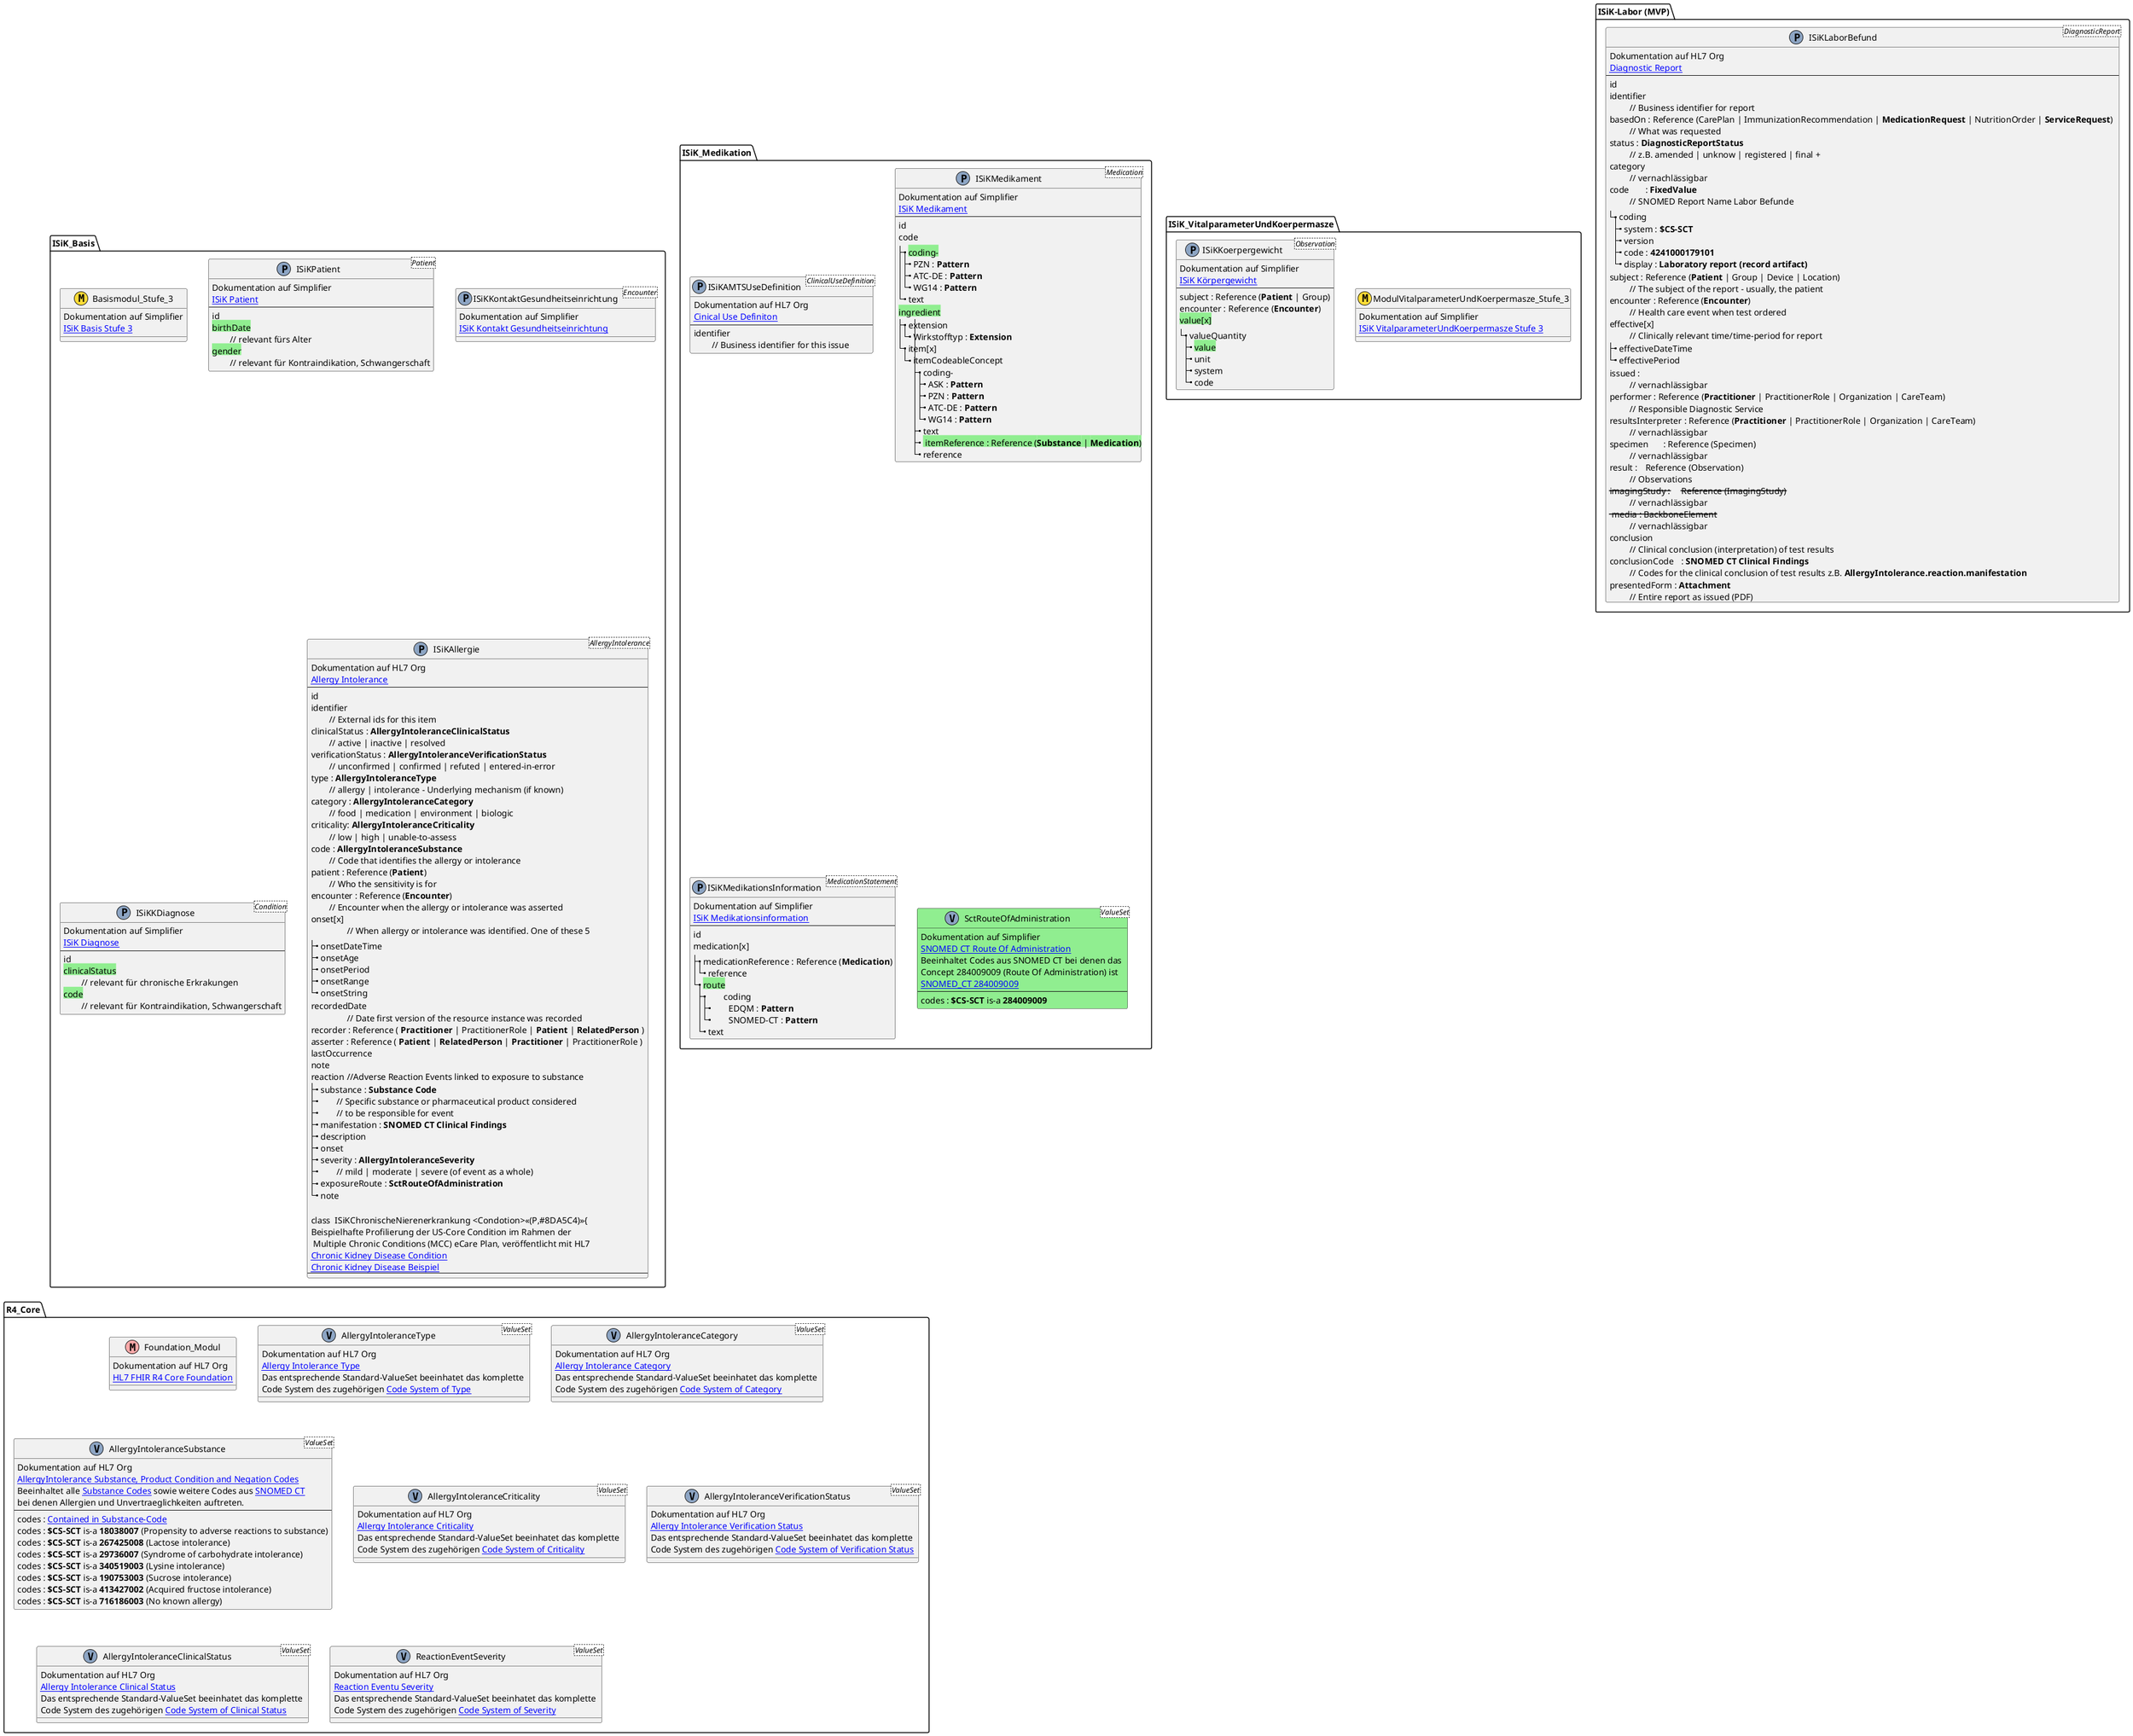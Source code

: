 @startuml amts_infomodell

' verhindere Probleme mit gewinkelten Krähenfüßen
'skinparam linetype ortho
 
' package Dummy{
' Entität01 }|..|| Entität02
' Entität03 }o..o| Entität04
' Entität05 ||--o{ Entität06
' Entität07 |o--|| Entität08
' }
 
 ' TODO:
 ' Vervollständigen im Sinne von: https://github.com/gematik/spec-ISiK-Medikation/blob/rc/main-stufe-4/Material/docs/Medikation%20Abgleich%20bestehende%20Spezifikationen.xlsx

namespace ISiK_VitalparameterUndKoerpermasze {
   class ModulVitalparameterUndKoerpermasze_Stufe_3 <<(M,#FFDC36)>>{
      Dokumentation auf Simplifier 
      [[https://simplifier.net/isik-vitalparameter-und-koerpermasze-v3/~introduction ISiK VitalparameterUndKoerpermasze Stufe 3]]
   }
   class ISiKKoerpergewicht <Observation><<(P,#8DA5C4)>>{
      Dokumentation auf Simplifier 
      [[https://simplifier.net/isik-vitalparameter-und-koerpermasze-v3/isikkoerpergewicht ISiK Körpergewicht]]
      ---
      subject : Reference (**Patient** | Group)
      encounter : Reference (**Encounter**)
      <back:LightGreen>value[x]</back>
      |_ valueQuantity
         |_ <back:LightGreen>value</back>
         |_ unit
         |_ system
         |_ code
   }
}

namespace ISiK_Basis {
   class Basismodul_Stufe_3 <<(M,#FFDC36)>>{
      Dokumentation auf Simplifier 
      [[https://simplifier.net/isik-basis-v3/~introduction ISiK Basis Stufe 3]]
   }
   class ISiKPatient <Patient><<(P,#8DA5C4)>>{
      Dokumentation auf Simplifier 
      [[https://simplifier.net/isik-basis-v3/isikpatient ISiK Patient]]
      ---
      id
      <back:LightGreen>birthDate</back> \n\t// relevant fürs Alter
      <back:LightGreen>gender</back> \n\t// relevant für Kontraindikation, Schwangerschaft
   }
   class ISiKKontaktGesundheitseinrichtung <Encounter><<(P,#8DA5C4)>>{
      Dokumentation auf Simplifier 
      [[https://simplifier.net/isik-basis-v3/isikkontaktgesundheitseinrichtung ISiK Kontakt Gesundheitseinrichtung]]
   }
   class ISiKKDiagnose <Condition><<(P,#8DA5C4)>>{
      Dokumentation auf Simplifier 
      [[https://simplifier.net/isik-basis-v3/isikdiagnose ISiK Diagnose]]
      ---
      id
      <back:LightGreen>clinicalStatus</back> \n\t// relevant für chronische Erkrakungen
      <back:LightGreen>code</back> \n\t// relevant für Kontraindikation, Schwangerschaft
   }
   
   class  ISiKAllergie <AllergyIntolerance><<(P,#8DA5C4)>>{
      Dokumentation auf HL7 Org 
      [[https://www.hl7.org/fhir/R4/allergyintolerance.html Allergy Intolerance]]
      ---
      id
      identifier           \n\t// External ids for this item
      clinicalStatus : **AllergyIntoleranceClinicalStatus**       \n\t// active | inactive | resolved
      verificationStatus : **AllergyIntoleranceVerificationStatus**  \n\t// unconfirmed | confirmed | refuted | entered-in-error
      type : **AllergyIntoleranceType** \n\t// allergy | intolerance - Underlying mechanism (if known)
      category : **AllergyIntoleranceCategory** \n\t// food | medication | environment | biologic
      criticality: **AllergyIntoleranceCriticality** \n\t// low | high | unable-to-assess
      code : **AllergyIntoleranceSubstance** \n\t// Code that identifies the allergy or intolerance
      patient : Reference (**Patient**) \n\t// Who the sensitivity is for
      encounter : Reference (**Encounter**) \n\t// Encounter when the allergy or intolerance was asserted
      onset[x] \n\t\t// When allergy or intolerance was identified. One of these 5
      |_ onsetDateTime
      |_ onsetAge
      |_ onsetPeriod
      |_ onsetRange
      |_ onsetString
      recordedDate \n\t\t// Date first version of the resource instance was recorded
      recorder : Reference ( **Practitioner** | PractitionerRole | **Patient** | **RelatedPerson** )	
      asserter : Reference ( **Patient** | **RelatedPerson** | **Practitioner** | PractitionerRole )
      lastOccurrence
      note 
      reaction \t//Adverse Reaction Events linked to exposure to substance
      |_ substance : **Substance Code** \n\t// Specific substance or pharmaceutical product considered \n\t// to be responsible for event
      |_ manifestation : **SNOMED CT Clinical Findings**
      |_ description
      |_ onset
      |_ severity : **AllergyIntoleranceSeverity**	\n\t// mild | moderate | severe (of event as a whole)
      |_ exposureRoute : **SctRouteOfAdministration**
      |_ note

   class  ISiKChronischeNierenerkrankung <Condotion><<(P,#8DA5C4)>>{
      Beispielhafte Profilierung der US-Core Condition im Rahmen der \n Multiple Chronic Conditions (MCC) eCare Plan, veröffentlicht mit HL7 
      [[https://trifolia-fhir.lantanagroup.com/igs/lantana_hapi_r4/MCC-IG/StructureDefinition-ChronicKidneyDisease.html Chronic Kidney Disease Condition]]
      [[https://trifolia-fhir.lantanagroup.com/igs/lantana_hapi_r4/MCC-IG/Condition-f202.html Chronic Kidney Disease Beispiel]]
      ---
   }

}

namespace ISiK_Medikation {

   class  ISiKAMTSUseDefinition <ClinicalUseDefinition><<(P,#8DA5C4)>>{
      Dokumentation auf HL7 Org 
      [[https://build.fhir.org/clinicalusedefinition.html Cinical Use Definiton]]
      ---
      identifier  \n\t// Business identifier for this issue
'  "type" : "<code>", // R!  indication | contraindication | interaction | undesirable-effect | warning
'  "category" : [{ CodeableConcept }], // A categorisation of the issue, primarily for dividing warnings into subject heading areas such as "Pregnancy", "Overdose"
'  "subject" : [{ Reference(ActivityDefinition|BiologicallyDerivedProduct|
'   Device|DeviceDefinition|Medication|MedicinalProductDefinition|
'   NutritionProduct|PlanDefinition|Substance) }], // The medication, product, substance, device, procedure etc. for which this is an indication, contraindication, interaction, undesirable effect, or warning
'  "status" : { CodeableConcept }, // Whether this is a current issue or one that has been retired etc
'  "contraindication" : { // I Specifics for when this is a contraindication
'    "diseaseSymptomProcedure" : { CodeableReference(ObservationDefinition) }, // The situation that is being documented as contraindicating against this item
'    "diseaseStatus" : { CodeableReference(ObservationDefinition) }, // The status of the disease or symptom for the contraindication
'    "comorbidity" : [{ CodeableReference(ObservationDefinition) }], // A comorbidity (concurrent condition) or coinfection
'    "indication" : [{ Reference(ClinicalUseDefinition) }], // The indication which this is a contraidication for
'    "applicability" : { Expression }, // An expression that returns true or false, indicating whether the indication is applicable or not, after having applied its other elements
'    "otherTherapy" : [{ // Information about use of the product in relation to other therapies described as part of the contraindication
'      "relationshipType" : { CodeableConcept }, // R!  The type of relationship between the product indication/contraindication and another therapy
'      "treatment" : { CodeableReference(ActivityDefinition|
'     BiologicallyDerivedProduct|Medication|MedicinalProductDefinition|
'     NutritionProduct|Substance|SubstanceDefinition) } // R!  Reference to a specific medication, substance etc. as part of an indication or contraindication
'    }]
'  },
'  "indication" : { // I Specifics for when this is an indication
'    "diseaseSymptomProcedure" : { CodeableReference(ObservationDefinition) }, // The situation that is being documented as an indicaton for this item
'    "diseaseStatus" : { CodeableReference(ObservationDefinition) }, // The status of the disease or symptom for the indication
'    "comorbidity" : [{ CodeableReference(ObservationDefinition) }], // A comorbidity or coinfection as part of the indication
'    "intendedEffect" : { CodeableReference(ObservationDefinition) }, // The intended effect, aim or strategy to be achieved
'    // duration[x]: Timing or duration information. One of these 2:
'    "durationRange" : { Range },
'    "durationString" : "<string>",
'    "undesirableEffect" : [{ Reference(ClinicalUseDefinition) }], // An unwanted side effect or negative outcome of the subject of this resource when being used for this indication
'    "applicability" : { Expression }, // An expression that returns true or false, indicating whether the indication is applicable or not, after having applied its other elements
'    "otherTherapy" : [{ Content as for ClinicalUseDefinition.contraindication.otherTherapy }] // The use of the medicinal product in relation to other therapies described as part of the indication
'  },
'  "interaction" : { // I Specifics for when this is an interaction
'    "interactant" : [{ // The specific medication, product, food etc. or laboratory test that interacts
'      // item[x]: The specific medication, product, food etc. or laboratory test that interacts. One of these 2:
'      "itemReference" : { Reference(BiologicallyDerivedProduct|Medication|
'     MedicinalProductDefinition|NutritionProduct|ObservationDefinition|Substance) },
'      "itemCodeableConcept" : { CodeableConcept }
'    }],
'    "type" : { CodeableConcept }, // The type of the interaction e.g. drug-drug interaction, drug-lab test interaction
'    "effect" : { CodeableReference(ObservationDefinition) }, // The effect of the interaction, for example "reduced gastric absorption of primary medication"
'    "incidence" : { CodeableConcept }, // The incidence of the interaction, e.g. theoretical, observed
'    "management" : [{ CodeableConcept }] // Actions for managing the interaction
'  },
'  "population" : [{ Reference(Group) }], // The population group to which this applies
'  "library" : ["<canonical(Library)>"], // Logic used by the clinical use definition
'  "undesirableEffect" : { // I A possible negative outcome from the use of this treatment
'    "symptomConditionEffect" : { CodeableReference(ObservationDefinition) }, // The situation in which the undesirable effect may manifest
'    "classification" : { CodeableConcept }, // High level classification of the effect
'    "frequencyOfOccurrence" : { CodeableConcept } // How often the effect is seen
'  },
'  "warning" : { // I Critical environmental, health or physical risks or hazards. For example 'Do not operate heavy machinery', 'May cause drowsiness'
'    "description" : "<markdown>", // A textual definition of this warning, with formatting
'    "code" : { CodeableConcept } // A coded or unformatted textual definition of this warning
'   }
   }
   class ISiKMedikament <Medication><<(P,#8DA5C4)>>{
      Dokumentation auf Simplifier 
      [[https://simplifier.net/isik-medikation-v3/isikmedikament ISiK Medikament]]
      --
      id
      code
      |_ <back:LightGreen>coding­</back>
         |_ PZN : **Pattern**
         |_ ATC-DE : **Pattern**
         |_ WG14 : **Pattern**
      |_ text
      <back:LightGreen>ingredient</back>
      |_ extension
         |_ Wirkstofftyp : **Extension**
      |_ item[x]
         |_ itemCodeableConcept
            |_ coding­
               |_ ASK : **Pattern**
               |_ PZN : **Pattern**
               |_ ATC-DE : **Pattern**
               |_ WG14 : **Pattern**
            |_ text
            |_ <back:LightGreen> itemReference : Reference (**Substance** | **Medication**)</back>
            |_ reference
   }
   'ISiKMedikation::itemReference --> ISiKMedikation

   class ISiKMedikationsInformation <MedicationStatement><<(P,#8DA5C4)>>{
       Dokumentation auf Simplifier 
      [[https://simplifier.net/isik-medikation-v3/isikmedikationsinformation ISiK Medikationsinformation]]
      --
      id	
      medication[x]
      |_ medicationReference : Reference (**Medication**)
         |_ reference
      |_ <back:LightGreen>route</back>
         |_	coding
            |_	EDQM : **Pattern**
            |_	SNOMED-CT : **Pattern**
         |_ text
   }
   'ISiKMedikationsInformation::medicationReference ---> ISiKMedikation
   
   class SctRouteOfAdministration <ValueSet><<(V,#8DA5C4)>> #LightGreen{
      Dokumentation auf Simplifier 
      [[https://simplifier.net/isik-medikation-v3/sctrouteofadministration SNOMED CT Route Of Administration]]
      Beeinhaltet Codes aus SNOMED CT bei denen das \nConcept 284009009 (Route Of Administration) ist
      [[https://simplifier.net/packages/hl7.fhir.r4.core/4.0.1/files/80147 SNOMED_CT 284009009]]
      --
      codes : **$CS-SCT** is-a **284009009**
   }
}

package "ISiK-Labor (MVP)"{

   class  ISiKLaborBefund <DiagnosticReport><<(P,#8DA5C4)>>{
      Dokumentation auf HL7 Org 
      [[http://hl7.org/fhir/R4/diagnosticreport.html Diagnostic Report]]
      --
      id
      identifier \n\t // Business identifier for report
      basedOn : Reference (CarePlan | ImmunizationRecommendation | **MedicationRequest** | NutritionOrder | **ServiceRequest**) \n\t // What was requested
      status : **DiagnosticReportStatus**   \n\t // z.B. amended | unknow | registered | final +
      category \n\t // vernachlässigbar 
      code	: **FixedValue** \n\t // SNOMED Report Name Labor Befunde
      |_ coding 
         |_ system : **$CS-SCT**
         |_ version 
         |_ code : **4241000179101**
         |_ display : **Laboratory report (record artifact)**
      subject : Reference (**Patient** | Group | Device | Location)  \n\t // The subject of the report - usually, the patient
      encounter : Reference (**Encounter**)  \n\t // Health care event when test ordered
      effective[x] \n\t // Clinically relevant time/time-period for report
      |_ effectiveDateTime
      |_ effectivePeriod
      issued : \n\t // vernachlässigbar
      performer : Reference (**Practitioner** | PractitionerRole | Organization | CareTeam)  \n\t // Responsible Diagnostic Service
      resultsInterpreter : Reference (**Practitioner** | PractitionerRole | Organization | CareTeam)  \n\t // vernachlässigbar
      specimen	: Reference (Specimen)  \n\t // vernachlässigbar
      result :	Reference (Observation)  \n\t // Observations
      <s>imagingStudy :	Reference (ImagingStudy)</s>  \n\t // vernachlässigbar
      <s> media : BackboneElement</s>  \n\t // vernachlässigbar
      conclusion \n\t // Clinical conclusion (interpretation) of test results
      conclusionCode	: **SNOMED CT Clinical Findings**  \n\t // Codes for the clinical conclusion of test results z.B. **AllergyIntolerance.reaction.manifestation**
      presentedForm : **Attachment**  \n\t // Entire report as issued (PDF)
   }
}

namespace R4_Core {
   class Foundation_Modul <<(M,#FFAAAA)>>{
      Dokumentation auf HL7 Org
      [[https://hl7.org/fhir/R4/ HL7 FHIR R4 Core Foundation]]
   }

   class AllergyIntoleranceType <ValueSet><<(V,#8DA5C4)>>{
      Dokumentation auf HL7 Org 
      [[https://hl7.org/fhir/R4/valueset-allergy-intolerance-type.html Allergy Intolerance Type]]
      Das entsprechende Standard-ValueSet beeinhatet das komplette \nCode System des zugehörigen [[https://hl7.org/fhir/R4/codesystem-allergy-intolerance-type.html Code System of Type]]
   }

   class AllergyIntoleranceCategory <ValueSet><<(V,#8DA5C4)>>{
      Dokumentation auf HL7 Org 
      [[https://hl7.org/fhir/R4/valueset-allergy-intolerance-category.html Allergy Intolerance Category]]
      Das entsprechende Standard-ValueSet beeinhatet das komplette \nCode System des zugehörigen [[https://hl7.org/fhir/R4/codesystem-allergy-intolerance-category.html Code System of Category]]
   }

   class AllergyIntoleranceSubstance <ValueSet><<(V,#8DA5C4)>>{
      Dokumentation auf HL7 Org 
      [[https://www.hl7.org/fhir/R4/valueset-allergyintolerance-code.html AllergyIntolerance Substance, Product Condition and Negation Codes]]
      Beeinhaltet alle [[https://www.hl7.org/fhir/R4/valueset-substance-code.html Substance Codes]] sowie weitere Codes aus [[http://www.snomed.org/ SNOMED CT]] \nbei denen Allergien und Unvertraeglichkeiten auftreten. 
      --
      codes : [[http://hl7.org/fhir/ValueSet/substance-code Contained in Substance-Code]]
      codes : **$CS-SCT** is-a **18038007** (Propensity to adverse reactions to substance)
      codes : **$CS-SCT** is-a **267425008** (Lactose intolerance)
      codes : **$CS-SCT** is-a **29736007** (Syndrome of carbohydrate intolerance)
      codes : **$CS-SCT** is-a **340519003** (Lysine intolerance)
      codes : **$CS-SCT** is-a **190753003** (Sucrose intolerance)
      codes : **$CS-SCT** is-a **413427002** (Acquired fructose intolerance)
      codes : **$CS-SCT** is-a **716186003** (No known allergy) 
   }

   class AllergyIntoleranceCriticality <ValueSet><<(V,#8DA5C4)>>{
      Dokumentation auf HL7 Org 
      [[https://hl7.org/fhir/R4/valueset-allergy-intolerance-criticality.html Allergy Intolerance Criticality]]
      Das entsprechende Standard-ValueSet beeinhatet das komplette \nCode System des zugehörigen [[https://hl7.org/fhir/R4/codesystem-allergy-intolerance-criticality.html Code System of Criticality]]
   }
   class AllergyIntoleranceVerificationStatus <ValueSet><<(V,#8DA5C4)>>{
      Dokumentation auf HL7 Org 
      [[https://www.hl7.org/fhir/R4/valueset-allergyintolerance-verification.html Allergy Intolerance Verification Status]]
      Das entsprechende Standard-ValueSet beeinhatet das komplette \nCode System des zugehörigen [[https://www.hl7.org/fhir/R4/codesystem-allergyintolerance-verification.html Code System of Verification Status]]
   }
   class AllergyIntoleranceClinicalStatus <ValueSet><<(V,#8DA5C4)>>{
      Dokumentation auf HL7 Org 
      [[https://www.hl7.org/fhir/R4/valueset-allergyintolerance-clinical.html Allergy Intolerance Clinical Status]]
      Das entsprechende Standard-ValueSet beeinhatet das komplette \nCode System des zugehörigen [[https://www.hl7.org/fhir/R4/codesystem-allergyintolerance-clinical.html Code System of Clinical Status]]
   }
   class ReactionEventSeverity <ValueSet><<(V,#8DA5C4)>> {
      Dokumentation auf HL7 Org 
      [[https://hl7.org/fhir/R4/valueset-reaction-event-severity.html Reaction Eventu Severity]]
      Das entsprechende Standard-ValueSet beeinhatet das komplette \nCode System des zugehörigen [[https://hl7.org/fhir/R4/codesystem-reaction-event-severity.html Code System of Severity]]
   }
}

@enduml